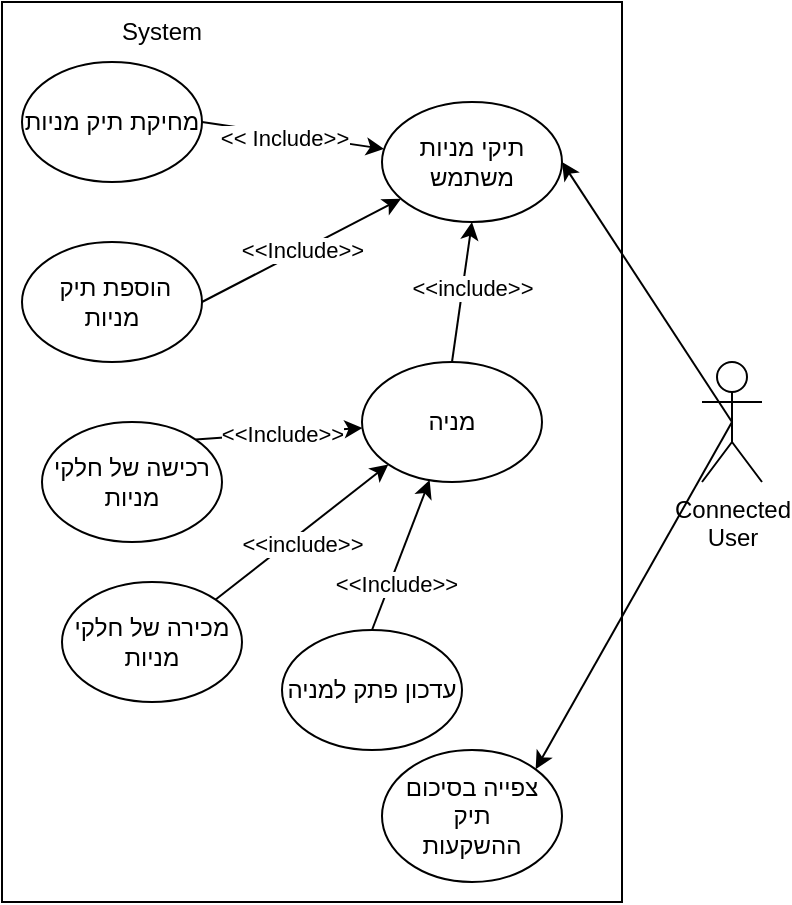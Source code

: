 <mxfile>
    <diagram id="Ug_2IoWEHlJKXI7H__FE" name="Page-1">
        <mxGraphModel dx="1245" dy="1176" grid="1" gridSize="10" guides="1" tooltips="1" connect="1" arrows="1" fold="1" page="1" pageScale="1" pageWidth="827" pageHeight="1169" math="0" shadow="0">
            <root>
                <mxCell id="0"/>
                <mxCell id="1" parent="0"/>
                <mxCell id="2" value="" style="rounded=0;whiteSpace=wrap;html=1;" parent="1" vertex="1">
                    <mxGeometry x="110" y="40" width="310" height="450" as="geometry"/>
                </mxCell>
                <mxCell id="13" value="&amp;lt;&amp;lt;Include&amp;gt;&amp;gt;" style="edgeStyle=none;html=1;exitX=1;exitY=0.5;exitDx=0;exitDy=0;" parent="1" source="3" target="5" edge="1">
                    <mxGeometry relative="1" as="geometry"/>
                </mxCell>
                <mxCell id="3" value="&amp;nbsp;הוספת תיק מניות" style="ellipse;whiteSpace=wrap;html=1;" parent="1" vertex="1">
                    <mxGeometry x="120" y="160" width="90" height="60" as="geometry"/>
                </mxCell>
                <mxCell id="5" value="תיקי מניות משתמש" style="ellipse;whiteSpace=wrap;html=1;" parent="1" vertex="1">
                    <mxGeometry x="300" y="90" width="90" height="60" as="geometry"/>
                </mxCell>
                <mxCell id="12" style="edgeStyle=none;html=1;exitX=1;exitY=0.5;exitDx=0;exitDy=0;" parent="1" source="6" target="5" edge="1">
                    <mxGeometry relative="1" as="geometry"/>
                </mxCell>
                <mxCell id="22" value="&amp;lt;&amp;lt;&amp;nbsp;Include&amp;gt;&amp;gt;" style="edgeLabel;html=1;align=center;verticalAlign=middle;resizable=0;points=[];" parent="12" vertex="1" connectable="0">
                    <mxGeometry x="-0.1" y="-1" relative="1" as="geometry">
                        <mxPoint y="1" as="offset"/>
                    </mxGeometry>
                </mxCell>
                <mxCell id="6" value="מחיקת תיק מניות" style="ellipse;whiteSpace=wrap;html=1;" parent="1" vertex="1">
                    <mxGeometry x="120" y="70" width="90" height="60" as="geometry"/>
                </mxCell>
                <mxCell id="17" style="edgeStyle=none;html=1;exitX=1;exitY=0;exitDx=0;exitDy=0;" parent="1" source="7" target="14" edge="1">
                    <mxGeometry relative="1" as="geometry"/>
                </mxCell>
                <mxCell id="24" value="&amp;lt;&amp;lt;Include&amp;gt;&amp;gt;" style="edgeLabel;html=1;align=center;verticalAlign=middle;resizable=0;points=[];" parent="17" vertex="1" connectable="0">
                    <mxGeometry x="0.036" relative="1" as="geometry">
                        <mxPoint as="offset"/>
                    </mxGeometry>
                </mxCell>
                <mxCell id="7" value="רכישה של חלקי מניות" style="ellipse;whiteSpace=wrap;html=1;" parent="1" vertex="1">
                    <mxGeometry x="130" y="250" width="90" height="60" as="geometry"/>
                </mxCell>
                <mxCell id="18" style="edgeStyle=none;html=1;exitX=1;exitY=0;exitDx=0;exitDy=0;entryX=0;entryY=1;entryDx=0;entryDy=0;" parent="1" source="8" target="14" edge="1">
                    <mxGeometry relative="1" as="geometry"/>
                </mxCell>
                <mxCell id="25" value="&amp;lt;&amp;lt;include&amp;gt;&amp;gt;" style="edgeLabel;html=1;align=center;verticalAlign=middle;resizable=0;points=[];" parent="18" vertex="1" connectable="0">
                    <mxGeometry x="0.342" y="1" relative="1" as="geometry">
                        <mxPoint x="-14" y="18" as="offset"/>
                    </mxGeometry>
                </mxCell>
                <mxCell id="8" value="מכירה של חלקי מניות" style="ellipse;whiteSpace=wrap;html=1;" parent="1" vertex="1">
                    <mxGeometry x="140" y="330" width="90" height="60" as="geometry"/>
                </mxCell>
                <mxCell id="19" style="edgeStyle=none;html=1;exitX=0.5;exitY=0;exitDx=0;exitDy=0;" parent="1" source="9" target="14" edge="1">
                    <mxGeometry relative="1" as="geometry"/>
                </mxCell>
                <mxCell id="26" value="&amp;lt;&amp;lt;Include&amp;gt;&amp;gt;" style="edgeLabel;html=1;align=center;verticalAlign=middle;resizable=0;points=[];" parent="19" vertex="1" connectable="0">
                    <mxGeometry x="-0.16" relative="1" as="geometry">
                        <mxPoint y="8" as="offset"/>
                    </mxGeometry>
                </mxCell>
                <mxCell id="9" value="עדכון פתק למניה" style="ellipse;whiteSpace=wrap;html=1;" parent="1" vertex="1">
                    <mxGeometry x="250" y="354" width="90" height="60" as="geometry"/>
                </mxCell>
                <mxCell id="11" style="edgeStyle=none;html=1;exitX=0.5;exitY=0.5;exitDx=0;exitDy=0;exitPerimeter=0;entryX=1;entryY=0.5;entryDx=0;entryDy=0;" parent="1" source="10" target="5" edge="1">
                    <mxGeometry relative="1" as="geometry"/>
                </mxCell>
                <mxCell id="28" style="edgeStyle=none;html=1;exitX=0.5;exitY=0.5;exitDx=0;exitDy=0;exitPerimeter=0;entryX=1;entryY=0;entryDx=0;entryDy=0;" parent="1" source="10" target="27" edge="1">
                    <mxGeometry relative="1" as="geometry"/>
                </mxCell>
                <mxCell id="10" value="Connected&lt;br&gt;User" style="shape=umlActor;verticalLabelPosition=bottom;verticalAlign=top;html=1;outlineConnect=0;" parent="1" vertex="1">
                    <mxGeometry x="460" y="220" width="30" height="60" as="geometry"/>
                </mxCell>
                <mxCell id="15" style="edgeStyle=none;html=1;exitX=0.5;exitY=0;exitDx=0;exitDy=0;entryX=0.5;entryY=1;entryDx=0;entryDy=0;" parent="1" source="14" target="5" edge="1">
                    <mxGeometry relative="1" as="geometry"/>
                </mxCell>
                <mxCell id="16" value="&amp;lt;&amp;lt;include&amp;gt;&amp;gt;" style="edgeLabel;html=1;align=center;verticalAlign=middle;resizable=0;points=[];" parent="15" vertex="1" connectable="0">
                    <mxGeometry x="0.411" y="-2" relative="1" as="geometry">
                        <mxPoint x="1" y="12" as="offset"/>
                    </mxGeometry>
                </mxCell>
                <mxCell id="14" value="מניה" style="ellipse;whiteSpace=wrap;html=1;" parent="1" vertex="1">
                    <mxGeometry x="290" y="220" width="90" height="60" as="geometry"/>
                </mxCell>
                <mxCell id="21" value="System" style="text;html=1;strokeColor=none;fillColor=none;align=center;verticalAlign=middle;whiteSpace=wrap;rounded=0;" parent="1" vertex="1">
                    <mxGeometry x="160" y="40" width="60" height="30" as="geometry"/>
                </mxCell>
                <mxCell id="27" value="צפייה בסיכום תיק&lt;br&gt;ההשקעות" style="ellipse;whiteSpace=wrap;html=1;" parent="1" vertex="1">
                    <mxGeometry x="300" y="414" width="90" height="66" as="geometry"/>
                </mxCell>
            </root>
        </mxGraphModel>
    </diagram>
</mxfile>